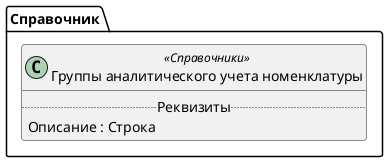﻿@startuml ГруппыАналитическогоУчетаНоменклатуры
'!include templates.wsd
'..\include templates.wsd
class Справочник.ГруппыАналитическогоУчетаНоменклатуры as "Группы аналитического учета номенклатуры" <<Справочники>>
{
..Реквизиты..
Описание : Строка
}
@enduml
